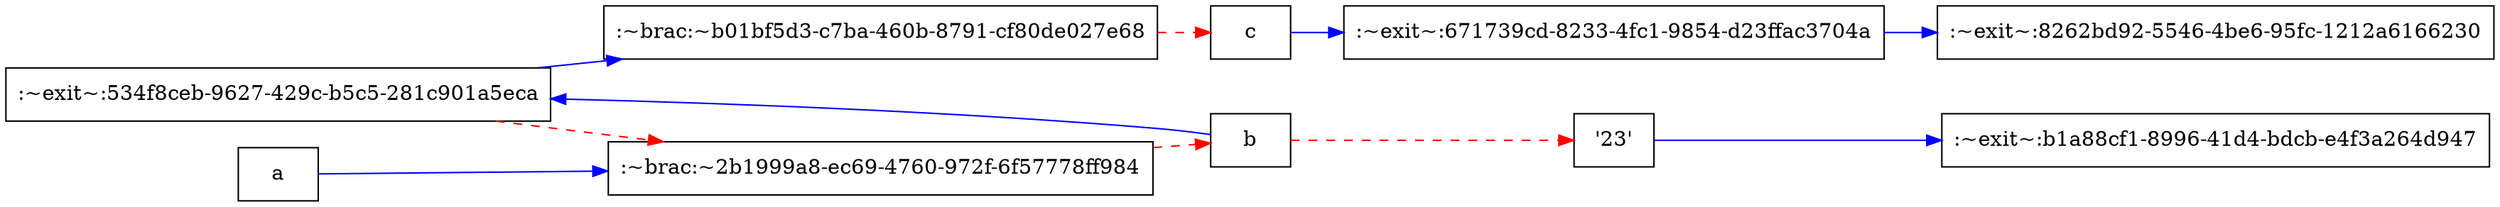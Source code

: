 digraph G {
  rankdir=LR;
  ":~exit~:8262bd92-5546-4be6-95fc-1212a6166230" [shape=box];
  ":~brac:~2b1999a8-ec69-4760-972f-6f57778ff984" [shape=box];
  ":~brac:~2b1999a8-ec69-4760-972f-6f57778ff984" -> "b" [style=dashed color=red];
  "b" [shape=box];
  "b" -> ":~exit~:534f8ceb-9627-429c-b5c5-281c901a5eca" [color=blue];
  ":~exit~:534f8ceb-9627-429c-b5c5-281c901a5eca" [shape=box];
  ":~exit~:534f8ceb-9627-429c-b5c5-281c901a5eca" -> ":~brac:~b01bf5d3-c7ba-460b-8791-cf80de027e68" [color=blue];
  ":~brac:~b01bf5d3-c7ba-460b-8791-cf80de027e68" [shape=box];
  ":~brac:~b01bf5d3-c7ba-460b-8791-cf80de027e68" -> "c" [style=dashed color=red];
  "c" [shape=box];
  "c" -> ":~exit~:671739cd-8233-4fc1-9854-d23ffac3704a" [color=blue];
  ":~exit~:671739cd-8233-4fc1-9854-d23ffac3704a" [shape=box];
  ":~exit~:671739cd-8233-4fc1-9854-d23ffac3704a" -> ":~exit~:8262bd92-5546-4be6-95fc-1212a6166230" [color=blue];
  ":~exit~:534f8ceb-9627-429c-b5c5-281c901a5eca" -> ":~brac:~2b1999a8-ec69-4760-972f-6f57778ff984" [style=dashed color=red];
  "b" -> "'23'" [style=dashed color=red];
  "'23'" [shape=box];
  "'23'" -> ":~exit~:b1a88cf1-8996-41d4-bdcb-e4f3a264d947" [color=blue];
  ":~exit~:b1a88cf1-8996-41d4-bdcb-e4f3a264d947" [shape=box];
  "a" [shape=box];
  "a" -> ":~brac:~2b1999a8-ec69-4760-972f-6f57778ff984" [color=blue];
}
